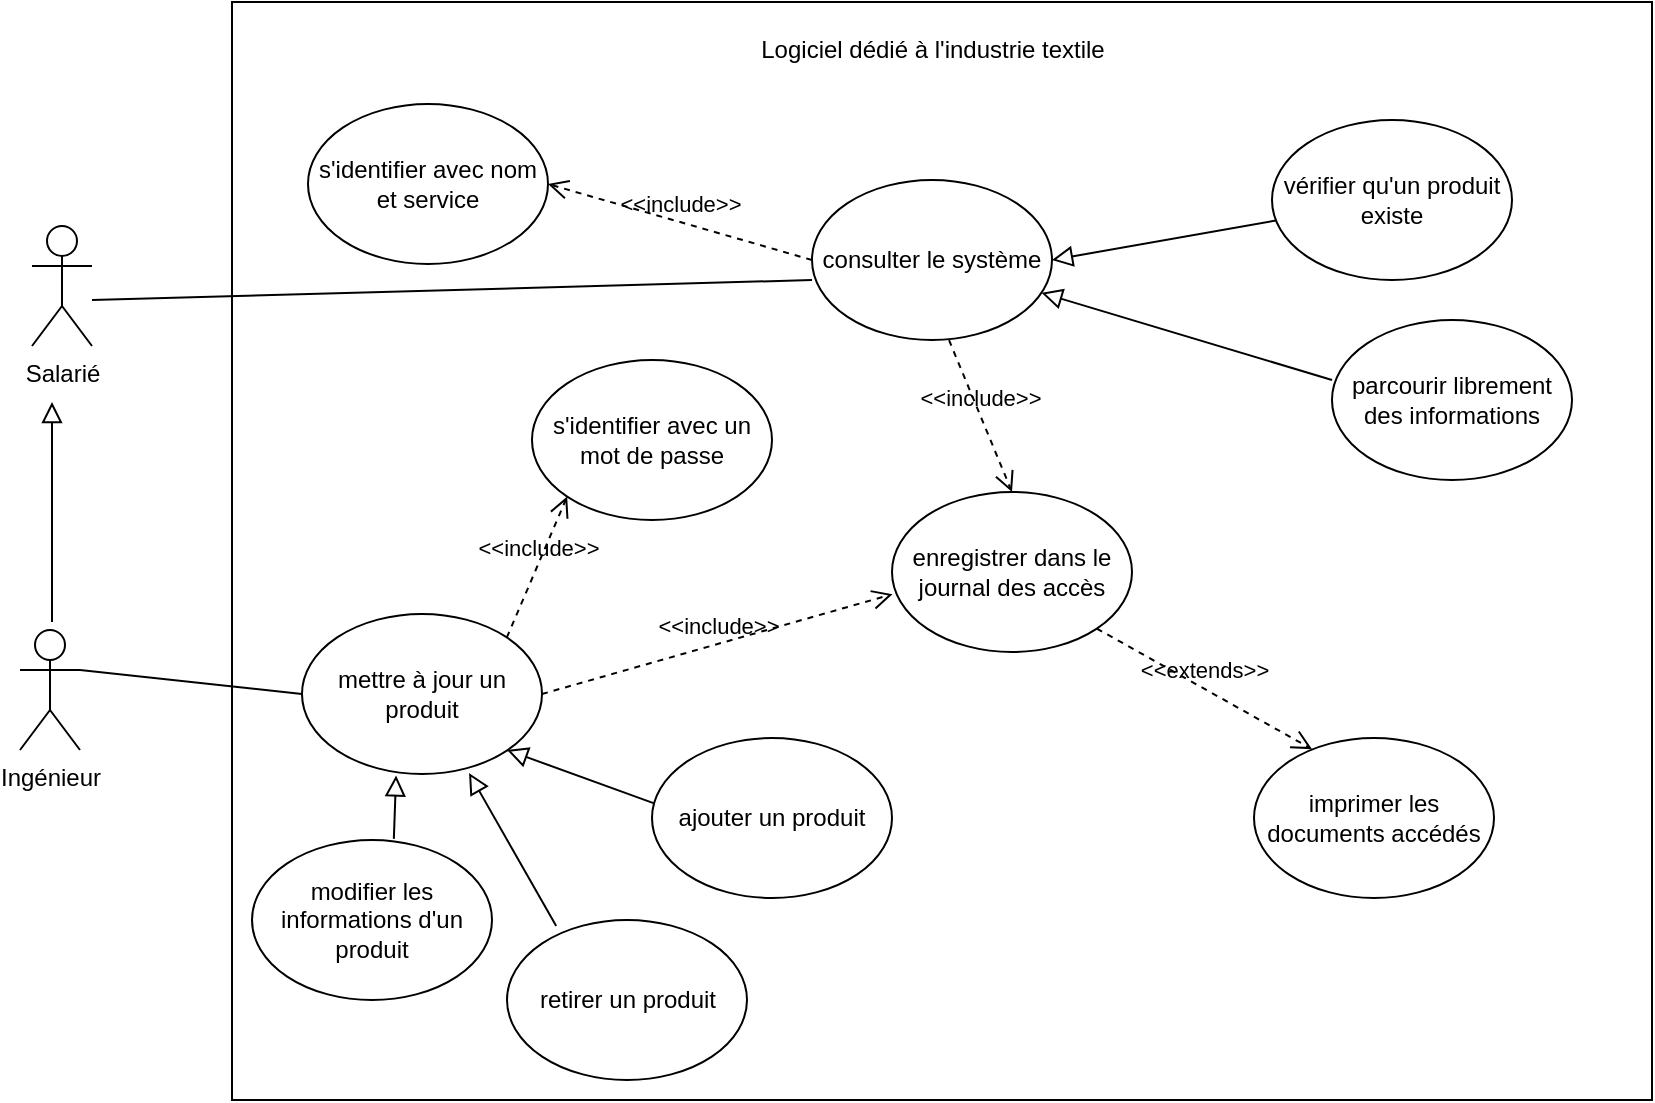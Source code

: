<mxfile version="15.5.5" type="github">
  <diagram id="yNoFTsAn39vmrBhyO2Z6" name="Page-1">
    <mxGraphModel dx="1235" dy="547" grid="1" gridSize="10" guides="1" tooltips="1" connect="1" arrows="1" fold="1" page="1" pageScale="1" pageWidth="827" pageHeight="1169" math="0" shadow="0">
      <root>
        <mxCell id="0" />
        <mxCell id="1" parent="0" />
        <mxCell id="JfY9R7hhSeFoNyV27G2a-1" value="" style="rounded=0;whiteSpace=wrap;html=1;" vertex="1" parent="1">
          <mxGeometry x="250" y="71" width="710" height="549" as="geometry" />
        </mxCell>
        <mxCell id="JfY9R7hhSeFoNyV27G2a-2" value="Logiciel dédié à l&#39;industrie textile" style="text;html=1;strokeColor=none;fillColor=none;align=center;verticalAlign=middle;whiteSpace=wrap;rounded=0;" vertex="1" parent="1">
          <mxGeometry x="507.5" y="80" width="185" height="30" as="geometry" />
        </mxCell>
        <mxCell id="JfY9R7hhSeFoNyV27G2a-3" value="Salarié" style="shape=umlActor;verticalLabelPosition=bottom;verticalAlign=top;html=1;outlineConnect=0;" vertex="1" parent="1">
          <mxGeometry x="150" y="183" width="30" height="60" as="geometry" />
        </mxCell>
        <mxCell id="JfY9R7hhSeFoNyV27G2a-4" value="consulter le système" style="ellipse;whiteSpace=wrap;html=1;" vertex="1" parent="1">
          <mxGeometry x="540" y="160" width="120" height="80" as="geometry" />
        </mxCell>
        <mxCell id="JfY9R7hhSeFoNyV27G2a-5" value="vérifier qu&#39;un produit existe" style="ellipse;whiteSpace=wrap;html=1;" vertex="1" parent="1">
          <mxGeometry x="770" y="130" width="120" height="80" as="geometry" />
        </mxCell>
        <mxCell id="JfY9R7hhSeFoNyV27G2a-7" value="parcourir librement des informations" style="ellipse;whiteSpace=wrap;html=1;" vertex="1" parent="1">
          <mxGeometry x="800" y="230" width="120" height="80" as="geometry" />
        </mxCell>
        <mxCell id="JfY9R7hhSeFoNyV27G2a-8" value="s&#39;identifier avec nom et service" style="ellipse;whiteSpace=wrap;html=1;" vertex="1" parent="1">
          <mxGeometry x="288" y="122" width="120" height="80" as="geometry" />
        </mxCell>
        <mxCell id="JfY9R7hhSeFoNyV27G2a-9" value="&amp;lt;&amp;lt;include&amp;gt;&amp;gt;" style="endArrow=open;startArrow=none;endFill=0;startFill=0;endSize=8;html=1;verticalAlign=bottom;dashed=1;labelBackgroundColor=none;rounded=0;entryX=1;entryY=0.5;entryDx=0;entryDy=0;exitX=0;exitY=0.5;exitDx=0;exitDy=0;" edge="1" parent="1" source="JfY9R7hhSeFoNyV27G2a-4" target="JfY9R7hhSeFoNyV27G2a-8">
          <mxGeometry width="160" relative="1" as="geometry">
            <mxPoint x="290" y="310" as="sourcePoint" />
            <mxPoint x="450" y="310" as="targetPoint" />
          </mxGeometry>
        </mxCell>
        <mxCell id="JfY9R7hhSeFoNyV27G2a-11" value="" style="endArrow=none;startArrow=none;endFill=0;startFill=0;endSize=8;html=1;verticalAlign=bottom;labelBackgroundColor=none;strokeWidth=1;rounded=0;" edge="1" parent="1">
          <mxGeometry width="160" relative="1" as="geometry">
            <mxPoint x="180" y="220" as="sourcePoint" />
            <mxPoint x="540" y="210" as="targetPoint" />
          </mxGeometry>
        </mxCell>
        <mxCell id="JfY9R7hhSeFoNyV27G2a-14" value="" style="endArrow=block;startArrow=none;endFill=0;startFill=0;endSize=8;html=1;verticalAlign=bottom;labelBackgroundColor=none;strokeWidth=1;rounded=0;" edge="1" parent="1" target="JfY9R7hhSeFoNyV27G2a-4">
          <mxGeometry width="160" relative="1" as="geometry">
            <mxPoint x="800" y="260" as="sourcePoint" />
            <mxPoint x="570" y="370" as="targetPoint" />
          </mxGeometry>
        </mxCell>
        <mxCell id="JfY9R7hhSeFoNyV27G2a-15" value="" style="endArrow=block;startArrow=none;endFill=0;startFill=0;endSize=8;html=1;verticalAlign=bottom;labelBackgroundColor=none;strokeWidth=1;rounded=0;entryX=1;entryY=0.5;entryDx=0;entryDy=0;" edge="1" parent="1" source="JfY9R7hhSeFoNyV27G2a-5" target="JfY9R7hhSeFoNyV27G2a-4">
          <mxGeometry width="160" relative="1" as="geometry">
            <mxPoint x="419" y="383" as="sourcePoint" />
            <mxPoint x="460" y="336.0" as="targetPoint" />
          </mxGeometry>
        </mxCell>
        <mxCell id="JfY9R7hhSeFoNyV27G2a-16" value="Ingénieur" style="shape=umlActor;verticalLabelPosition=bottom;verticalAlign=top;html=1;" vertex="1" parent="1">
          <mxGeometry x="144" y="385" width="30" height="60" as="geometry" />
        </mxCell>
        <mxCell id="JfY9R7hhSeFoNyV27G2a-17" value="" style="endArrow=block;startArrow=none;endFill=0;startFill=0;endSize=8;html=1;verticalAlign=bottom;labelBackgroundColor=none;strokeWidth=1;rounded=0;" edge="1" parent="1">
          <mxGeometry width="160" relative="1" as="geometry">
            <mxPoint x="160" y="381" as="sourcePoint" />
            <mxPoint x="160" y="271" as="targetPoint" />
          </mxGeometry>
        </mxCell>
        <mxCell id="JfY9R7hhSeFoNyV27G2a-18" value="s&#39;identifier avec un mot de passe" style="ellipse;whiteSpace=wrap;html=1;" vertex="1" parent="1">
          <mxGeometry x="400" y="250" width="120" height="80" as="geometry" />
        </mxCell>
        <mxCell id="JfY9R7hhSeFoNyV27G2a-20" value="mettre à jour un produit" style="ellipse;whiteSpace=wrap;html=1;" vertex="1" parent="1">
          <mxGeometry x="285" y="377" width="120" height="80" as="geometry" />
        </mxCell>
        <mxCell id="JfY9R7hhSeFoNyV27G2a-21" value="" style="endArrow=none;startArrow=none;endFill=0;startFill=0;endSize=8;html=1;verticalAlign=bottom;labelBackgroundColor=none;strokeWidth=1;rounded=0;entryX=0;entryY=0.5;entryDx=0;entryDy=0;exitX=1;exitY=0.333;exitDx=0;exitDy=0;exitPerimeter=0;" edge="1" parent="1" source="JfY9R7hhSeFoNyV27G2a-16" target="JfY9R7hhSeFoNyV27G2a-20">
          <mxGeometry width="160" relative="1" as="geometry">
            <mxPoint x="183" y="430" as="sourcePoint" />
            <mxPoint x="301.44" y="327.44" as="targetPoint" />
          </mxGeometry>
        </mxCell>
        <mxCell id="JfY9R7hhSeFoNyV27G2a-22" value="&amp;lt;&amp;lt;include&amp;gt;&amp;gt;" style="endArrow=open;startArrow=none;endFill=0;startFill=0;endSize=8;html=1;verticalAlign=bottom;dashed=1;labelBackgroundColor=none;rounded=0;entryX=0;entryY=1;entryDx=0;entryDy=0;exitX=1;exitY=0;exitDx=0;exitDy=0;" edge="1" parent="1" source="JfY9R7hhSeFoNyV27G2a-20" target="JfY9R7hhSeFoNyV27G2a-18">
          <mxGeometry width="160" relative="1" as="geometry">
            <mxPoint x="534" y="374" as="sourcePoint" />
            <mxPoint x="402" y="336" as="targetPoint" />
          </mxGeometry>
        </mxCell>
        <mxCell id="JfY9R7hhSeFoNyV27G2a-27" value="enregistrer dans le journal des accès" style="ellipse;whiteSpace=wrap;html=1;" vertex="1" parent="1">
          <mxGeometry x="580" y="316" width="120" height="80" as="geometry" />
        </mxCell>
        <mxCell id="JfY9R7hhSeFoNyV27G2a-28" value="imprimer les documents accédés" style="ellipse;whiteSpace=wrap;html=1;" vertex="1" parent="1">
          <mxGeometry x="761" y="439" width="120" height="80" as="geometry" />
        </mxCell>
        <mxCell id="JfY9R7hhSeFoNyV27G2a-29" value="&amp;lt;&amp;lt;extends&amp;gt;&amp;gt;" style="endArrow=open;startArrow=none;endFill=0;startFill=0;endSize=8;html=1;verticalAlign=bottom;dashed=1;labelBackgroundColor=none;rounded=0;entryX=0.242;entryY=0.07;entryDx=0;entryDy=0;exitX=1;exitY=1;exitDx=0;exitDy=0;entryPerimeter=0;" edge="1" parent="1" source="JfY9R7hhSeFoNyV27G2a-27" target="JfY9R7hhSeFoNyV27G2a-28">
          <mxGeometry width="160" relative="1" as="geometry">
            <mxPoint x="459.426" y="398.716" as="sourcePoint" />
            <mxPoint x="489.574" y="344.284" as="targetPoint" />
          </mxGeometry>
        </mxCell>
        <mxCell id="JfY9R7hhSeFoNyV27G2a-30" value="&amp;lt;&amp;lt;include&amp;gt;&amp;gt;" style="endArrow=open;startArrow=none;endFill=0;startFill=0;endSize=8;html=1;verticalAlign=bottom;dashed=1;labelBackgroundColor=none;rounded=0;entryX=0.5;entryY=0;entryDx=0;entryDy=0;exitX=0.571;exitY=1.001;exitDx=0;exitDy=0;exitPerimeter=0;" edge="1" parent="1" source="JfY9R7hhSeFoNyV27G2a-4" target="JfY9R7hhSeFoNyV27G2a-27">
          <mxGeometry width="160" relative="1" as="geometry">
            <mxPoint x="620" y="310" as="sourcePoint" />
            <mxPoint x="427.574" y="344.284" as="targetPoint" />
          </mxGeometry>
        </mxCell>
        <mxCell id="JfY9R7hhSeFoNyV27G2a-31" value="&amp;lt;&amp;lt;include&amp;gt;&amp;gt;" style="endArrow=open;startArrow=none;endFill=0;startFill=0;endSize=8;html=1;verticalAlign=bottom;dashed=1;labelBackgroundColor=none;rounded=0;entryX=0.002;entryY=0.639;entryDx=0;entryDy=0;exitX=1;exitY=0.5;exitDx=0;exitDy=0;entryPerimeter=0;" edge="1" parent="1" source="JfY9R7hhSeFoNyV27G2a-20" target="JfY9R7hhSeFoNyV27G2a-27">
          <mxGeometry width="160" relative="1" as="geometry">
            <mxPoint x="632.84" y="326.0" as="sourcePoint" />
            <mxPoint x="610" y="250" as="targetPoint" />
          </mxGeometry>
        </mxCell>
        <mxCell id="JfY9R7hhSeFoNyV27G2a-32" value="ajouter un produit" style="ellipse;whiteSpace=wrap;html=1;" vertex="1" parent="1">
          <mxGeometry x="460" y="439" width="120" height="80" as="geometry" />
        </mxCell>
        <mxCell id="JfY9R7hhSeFoNyV27G2a-33" value="retirer un produit" style="ellipse;whiteSpace=wrap;html=1;" vertex="1" parent="1">
          <mxGeometry x="387.5" y="530" width="120" height="80" as="geometry" />
        </mxCell>
        <mxCell id="JfY9R7hhSeFoNyV27G2a-34" value="modifier les informations d&#39;un produit" style="ellipse;whiteSpace=wrap;html=1;" vertex="1" parent="1">
          <mxGeometry x="260" y="490" width="120" height="80" as="geometry" />
        </mxCell>
        <mxCell id="JfY9R7hhSeFoNyV27G2a-35" value="" style="endArrow=block;startArrow=none;endFill=0;startFill=0;endSize=8;html=1;verticalAlign=bottom;labelBackgroundColor=none;strokeWidth=1;rounded=0;entryX=1;entryY=0.5;entryDx=0;entryDy=0;exitX=0.012;exitY=0.41;exitDx=0;exitDy=0;exitPerimeter=0;" edge="1" parent="1" source="JfY9R7hhSeFoNyV27G2a-32">
          <mxGeometry width="160" relative="1" as="geometry">
            <mxPoint x="499.437" y="425.08" as="sourcePoint" />
            <mxPoint x="387.5" y="445.0" as="targetPoint" />
          </mxGeometry>
        </mxCell>
        <mxCell id="JfY9R7hhSeFoNyV27G2a-36" value="" style="endArrow=block;startArrow=none;endFill=0;startFill=0;endSize=8;html=1;verticalAlign=bottom;labelBackgroundColor=none;strokeWidth=1;rounded=0;entryX=0.696;entryY=0.994;entryDx=0;entryDy=0;exitX=0.205;exitY=0.038;exitDx=0;exitDy=0;exitPerimeter=0;entryPerimeter=0;" edge="1" parent="1" source="JfY9R7hhSeFoNyV27G2a-33" target="JfY9R7hhSeFoNyV27G2a-20">
          <mxGeometry width="160" relative="1" as="geometry">
            <mxPoint x="471.44" y="481.8" as="sourcePoint" />
            <mxPoint x="397.5" y="455" as="targetPoint" />
          </mxGeometry>
        </mxCell>
        <mxCell id="JfY9R7hhSeFoNyV27G2a-37" value="" style="endArrow=block;startArrow=none;endFill=0;startFill=0;endSize=8;html=1;verticalAlign=bottom;labelBackgroundColor=none;strokeWidth=1;rounded=0;entryX=0.392;entryY=1.009;entryDx=0;entryDy=0;exitX=0.591;exitY=-0.007;exitDx=0;exitDy=0;exitPerimeter=0;entryPerimeter=0;" edge="1" parent="1" source="JfY9R7hhSeFoNyV27G2a-34" target="JfY9R7hhSeFoNyV27G2a-20">
          <mxGeometry width="160" relative="1" as="geometry">
            <mxPoint x="443.22" y="538.32" as="sourcePoint" />
            <mxPoint x="390.28" y="459.48" as="targetPoint" />
          </mxGeometry>
        </mxCell>
      </root>
    </mxGraphModel>
  </diagram>
</mxfile>
